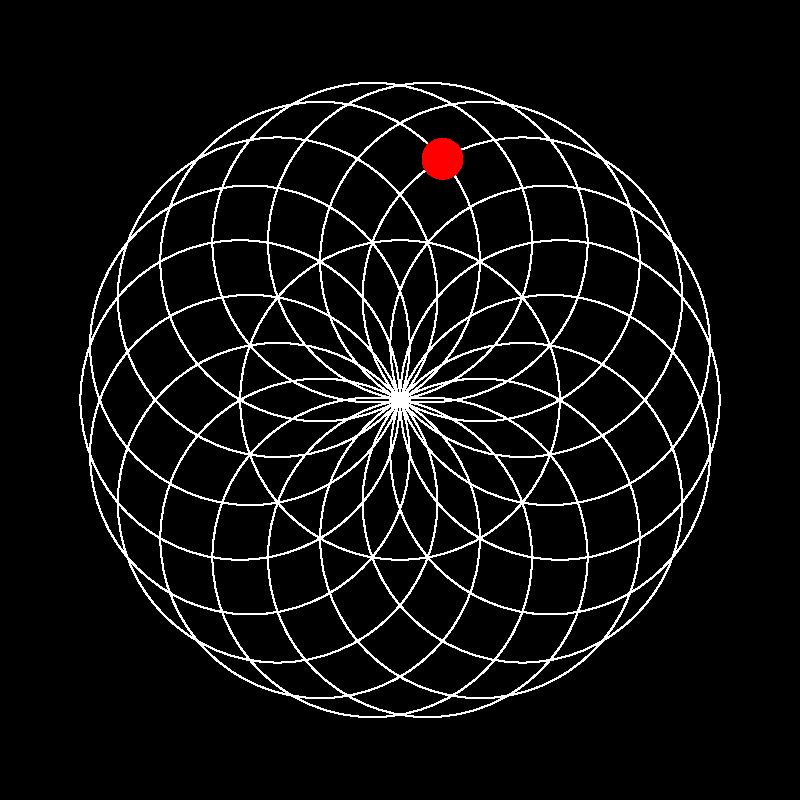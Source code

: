 
struct Move {
	int x,y ;
	int num; //positive for moves, negative for other symbols
	bool iswhite; 
	bool special; //both false is black 
	string glyph; //special symbol for stone or at
	string comment;
	pen specialpen; //sends a color or font ; might be needed.
	
	void operator init(int x, int y, int num, bool iswhite = false) {
		this.x = x;
		this.y = y;
		this.num = num;
		this.iswhite = iswhite;
	}
}

struct Circoban {
	int size;
	int numcircles;
	int movenum;
	bool whitemove;
	real fontsize;
	picture pic;
	Move[] move;

	void operator init(int size, int numcircles=12) {
		this.size = size;
		this.numcircles = numcircles;
		this.fontsize = 1; // THIS.size/(this.lines+2); // borrowed from gasym, needs changing
		this.movenum = 1;
		this.whitemove = false; // black plays first
	}
}



size(400);
filldraw(box((-10,-10),(10,10)),black,black);
int i;
int numcircles=18;
//obligatory comment
draw(circle((0,0),4),white);
path[] circa = new path[];


for(i=1; i<=numcircles; ++i) {
	circa[i]=circle(4*dir(i*360/numcircles),4);

		draw(circa[i],white);
}


pair[] movespot = new pair[];

movespot = intersectionpoints(circa[2],circa[6]);
for (pair xy: movespot) {
	if (abs(xy.x) + abs(xy.y) > 0.005 ) { 
		filldraw(circle(xy,0.5),red,red);
	}
}


void mumon() {
	//absence of block comments makes me do weird things!
	if (i % 3 == 0) {
		draw(circa[i],red);
	} else if (i % 3 == 1) {
		draw(circa[i],blue);
	} else if (i % 3 == 2) {
		draw(circa[i],green);
	}

	if (i % 4 == 0) {
		draw(circa[i],red);
	} else if (i % 4 == 1) {
		draw(circa[i],blue);
	} else if (i % 4 == 2) {
		draw(circa[i],green);
	} else if (i % 4 == 3) {
		draw(circa[i],yellow);
	}
}